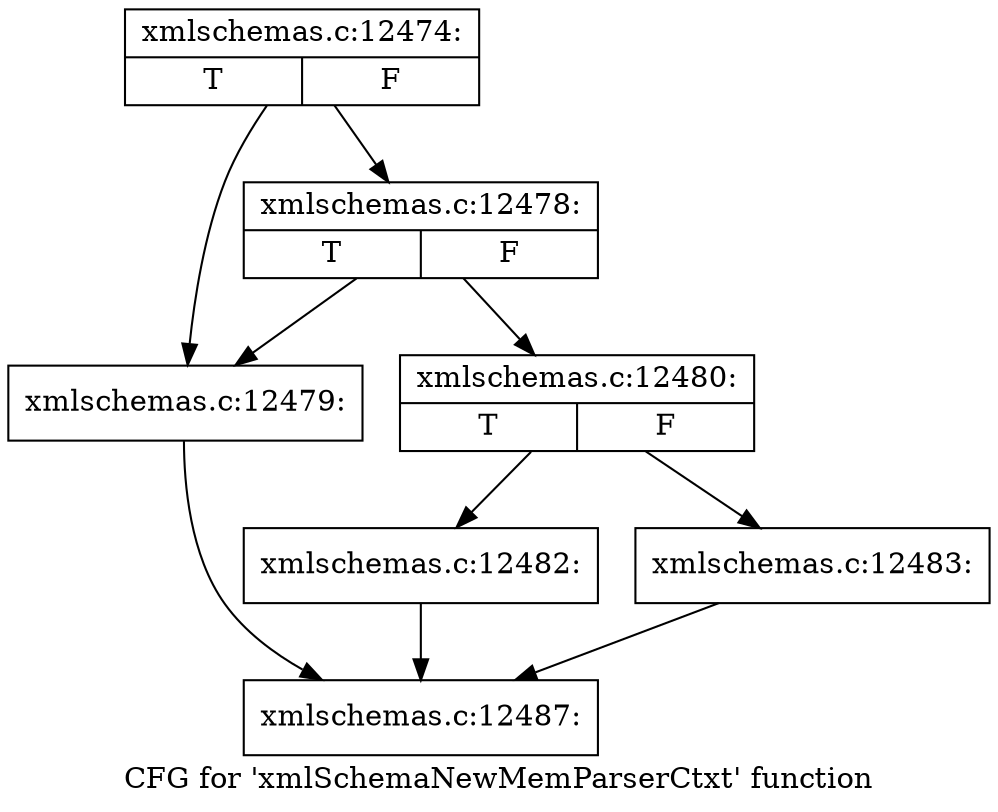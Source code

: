 digraph "CFG for 'xmlSchemaNewMemParserCtxt' function" {
	label="CFG for 'xmlSchemaNewMemParserCtxt' function";

	Node0x4823050 [shape=record,label="{xmlschemas.c:12474:|{<s0>T|<s1>F}}"];
	Node0x4823050 -> Node0x4823000;
	Node0x4823050 -> Node0x482a120;
	Node0x482a120 [shape=record,label="{xmlschemas.c:12478:|{<s0>T|<s1>F}}"];
	Node0x482a120 -> Node0x4823000;
	Node0x482a120 -> Node0x482a0d0;
	Node0x4823000 [shape=record,label="{xmlschemas.c:12479:}"];
	Node0x4823000 -> Node0x4823330;
	Node0x482a0d0 [shape=record,label="{xmlschemas.c:12480:|{<s0>T|<s1>F}}"];
	Node0x482a0d0 -> Node0x482a960;
	Node0x482a0d0 -> Node0x482a9b0;
	Node0x482a960 [shape=record,label="{xmlschemas.c:12482:}"];
	Node0x482a960 -> Node0x4823330;
	Node0x482a9b0 [shape=record,label="{xmlschemas.c:12483:}"];
	Node0x482a9b0 -> Node0x4823330;
	Node0x4823330 [shape=record,label="{xmlschemas.c:12487:}"];
}
